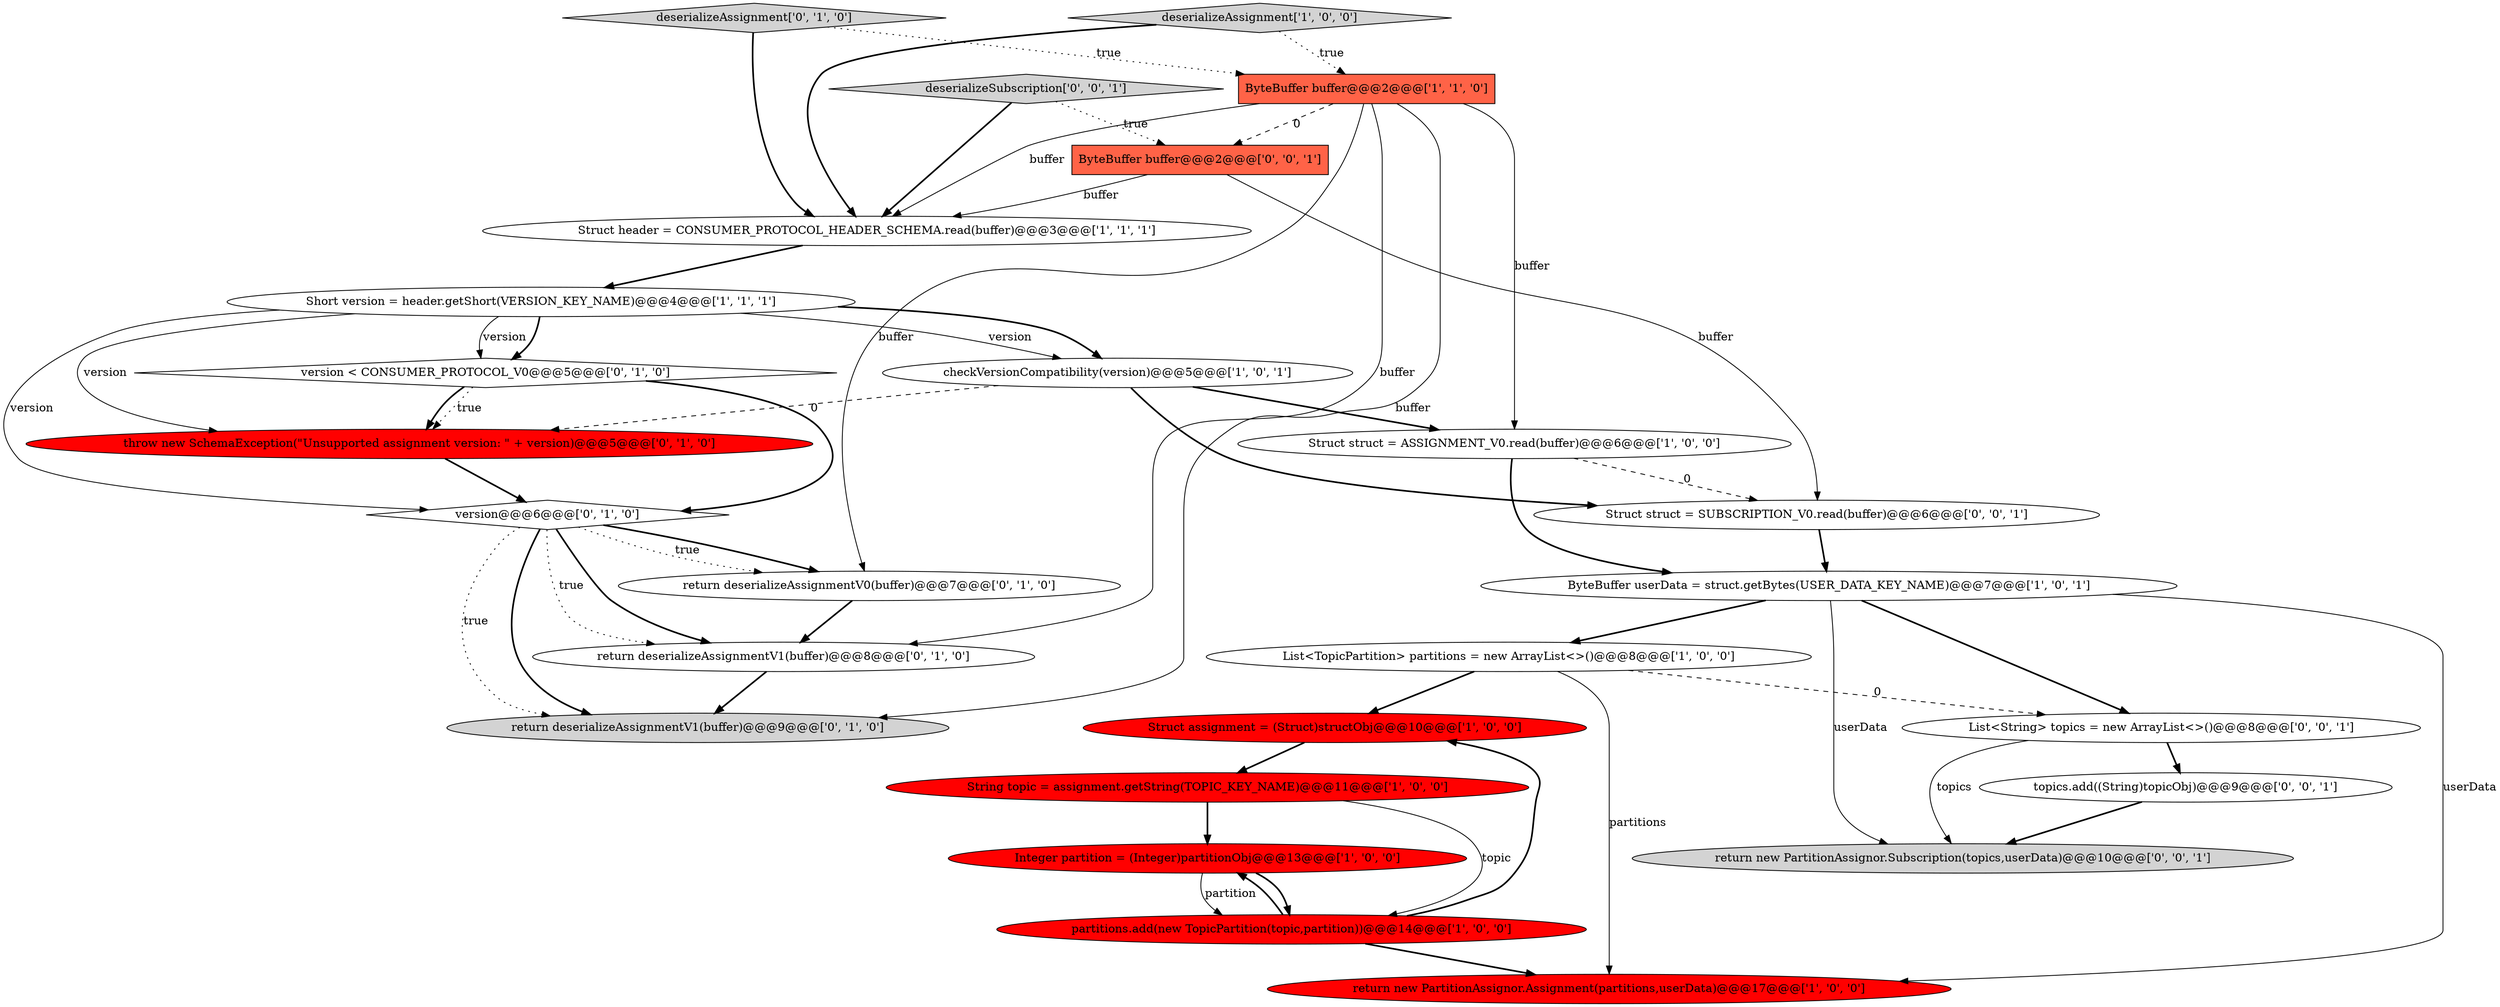 digraph {
19 [style = filled, label = "deserializeAssignment['0', '1', '0']", fillcolor = lightgray, shape = diamond image = "AAA0AAABBB2BBB"];
0 [style = filled, label = "Short version = header.getShort(VERSION_KEY_NAME)@@@4@@@['1', '1', '1']", fillcolor = white, shape = ellipse image = "AAA0AAABBB1BBB"];
12 [style = filled, label = "List<TopicPartition> partitions = new ArrayList<>()@@@8@@@['1', '0', '0']", fillcolor = white, shape = ellipse image = "AAA0AAABBB1BBB"];
20 [style = filled, label = "Struct struct = SUBSCRIPTION_V0.read(buffer)@@@6@@@['0', '0', '1']", fillcolor = white, shape = ellipse image = "AAA0AAABBB3BBB"];
22 [style = filled, label = "ByteBuffer buffer@@@2@@@['0', '0', '1']", fillcolor = tomato, shape = box image = "AAA0AAABBB3BBB"];
8 [style = filled, label = "checkVersionCompatibility(version)@@@5@@@['1', '0', '1']", fillcolor = white, shape = ellipse image = "AAA0AAABBB1BBB"];
3 [style = filled, label = "Struct header = CONSUMER_PROTOCOL_HEADER_SCHEMA.read(buffer)@@@3@@@['1', '1', '1']", fillcolor = white, shape = ellipse image = "AAA0AAABBB1BBB"];
6 [style = filled, label = "Integer partition = (Integer)partitionObj@@@13@@@['1', '0', '0']", fillcolor = red, shape = ellipse image = "AAA1AAABBB1BBB"];
9 [style = filled, label = "ByteBuffer userData = struct.getBytes(USER_DATA_KEY_NAME)@@@7@@@['1', '0', '1']", fillcolor = white, shape = ellipse image = "AAA0AAABBB1BBB"];
17 [style = filled, label = "return deserializeAssignmentV1(buffer)@@@9@@@['0', '1', '0']", fillcolor = lightgray, shape = ellipse image = "AAA0AAABBB2BBB"];
13 [style = filled, label = "version < CONSUMER_PROTOCOL_V0@@@5@@@['0', '1', '0']", fillcolor = white, shape = diamond image = "AAA0AAABBB2BBB"];
25 [style = filled, label = "deserializeSubscription['0', '0', '1']", fillcolor = lightgray, shape = diamond image = "AAA0AAABBB3BBB"];
23 [style = filled, label = "List<String> topics = new ArrayList<>()@@@8@@@['0', '0', '1']", fillcolor = white, shape = ellipse image = "AAA0AAABBB3BBB"];
4 [style = filled, label = "partitions.add(new TopicPartition(topic,partition))@@@14@@@['1', '0', '0']", fillcolor = red, shape = ellipse image = "AAA1AAABBB1BBB"];
11 [style = filled, label = "Struct assignment = (Struct)structObj@@@10@@@['1', '0', '0']", fillcolor = red, shape = ellipse image = "AAA1AAABBB1BBB"];
2 [style = filled, label = "return new PartitionAssignor.Assignment(partitions,userData)@@@17@@@['1', '0', '0']", fillcolor = red, shape = ellipse image = "AAA1AAABBB1BBB"];
5 [style = filled, label = "Struct struct = ASSIGNMENT_V0.read(buffer)@@@6@@@['1', '0', '0']", fillcolor = white, shape = ellipse image = "AAA0AAABBB1BBB"];
16 [style = filled, label = "version@@@6@@@['0', '1', '0']", fillcolor = white, shape = diamond image = "AAA0AAABBB2BBB"];
1 [style = filled, label = "String topic = assignment.getString(TOPIC_KEY_NAME)@@@11@@@['1', '0', '0']", fillcolor = red, shape = ellipse image = "AAA1AAABBB1BBB"];
7 [style = filled, label = "ByteBuffer buffer@@@2@@@['1', '1', '0']", fillcolor = tomato, shape = box image = "AAA0AAABBB1BBB"];
24 [style = filled, label = "return new PartitionAssignor.Subscription(topics,userData)@@@10@@@['0', '0', '1']", fillcolor = lightgray, shape = ellipse image = "AAA0AAABBB3BBB"];
21 [style = filled, label = "topics.add((String)topicObj)@@@9@@@['0', '0', '1']", fillcolor = white, shape = ellipse image = "AAA0AAABBB3BBB"];
10 [style = filled, label = "deserializeAssignment['1', '0', '0']", fillcolor = lightgray, shape = diamond image = "AAA0AAABBB1BBB"];
14 [style = filled, label = "return deserializeAssignmentV1(buffer)@@@8@@@['0', '1', '0']", fillcolor = white, shape = ellipse image = "AAA0AAABBB2BBB"];
18 [style = filled, label = "return deserializeAssignmentV0(buffer)@@@7@@@['0', '1', '0']", fillcolor = white, shape = ellipse image = "AAA0AAABBB2BBB"];
15 [style = filled, label = "throw new SchemaException(\"Unsupported assignment version: \" + version)@@@5@@@['0', '1', '0']", fillcolor = red, shape = ellipse image = "AAA1AAABBB2BBB"];
22->20 [style = solid, label="buffer"];
7->14 [style = solid, label="buffer"];
16->18 [style = bold, label=""];
12->23 [style = dashed, label="0"];
22->3 [style = solid, label="buffer"];
0->13 [style = bold, label=""];
5->9 [style = bold, label=""];
20->9 [style = bold, label=""];
11->1 [style = bold, label=""];
4->6 [style = bold, label=""];
16->17 [style = dotted, label="true"];
8->15 [style = dashed, label="0"];
25->3 [style = bold, label=""];
12->11 [style = bold, label=""];
7->3 [style = solid, label="buffer"];
0->13 [style = solid, label="version"];
10->3 [style = bold, label=""];
23->24 [style = solid, label="topics"];
14->17 [style = bold, label=""];
21->24 [style = bold, label=""];
4->2 [style = bold, label=""];
16->17 [style = bold, label=""];
19->7 [style = dotted, label="true"];
0->16 [style = solid, label="version"];
9->24 [style = solid, label="userData"];
15->16 [style = bold, label=""];
13->16 [style = bold, label=""];
12->2 [style = solid, label="partitions"];
3->0 [style = bold, label=""];
5->20 [style = dashed, label="0"];
9->2 [style = solid, label="userData"];
9->23 [style = bold, label=""];
6->4 [style = bold, label=""];
1->6 [style = bold, label=""];
8->20 [style = bold, label=""];
8->5 [style = bold, label=""];
23->21 [style = bold, label=""];
7->5 [style = solid, label="buffer"];
6->4 [style = solid, label="partition"];
16->14 [style = dotted, label="true"];
7->18 [style = solid, label="buffer"];
0->8 [style = bold, label=""];
25->22 [style = dotted, label="true"];
16->14 [style = bold, label=""];
0->8 [style = solid, label="version"];
13->15 [style = dotted, label="true"];
9->12 [style = bold, label=""];
13->15 [style = bold, label=""];
1->4 [style = solid, label="topic"];
4->11 [style = bold, label=""];
19->3 [style = bold, label=""];
18->14 [style = bold, label=""];
7->22 [style = dashed, label="0"];
10->7 [style = dotted, label="true"];
7->17 [style = solid, label="buffer"];
0->15 [style = solid, label="version"];
16->18 [style = dotted, label="true"];
}
